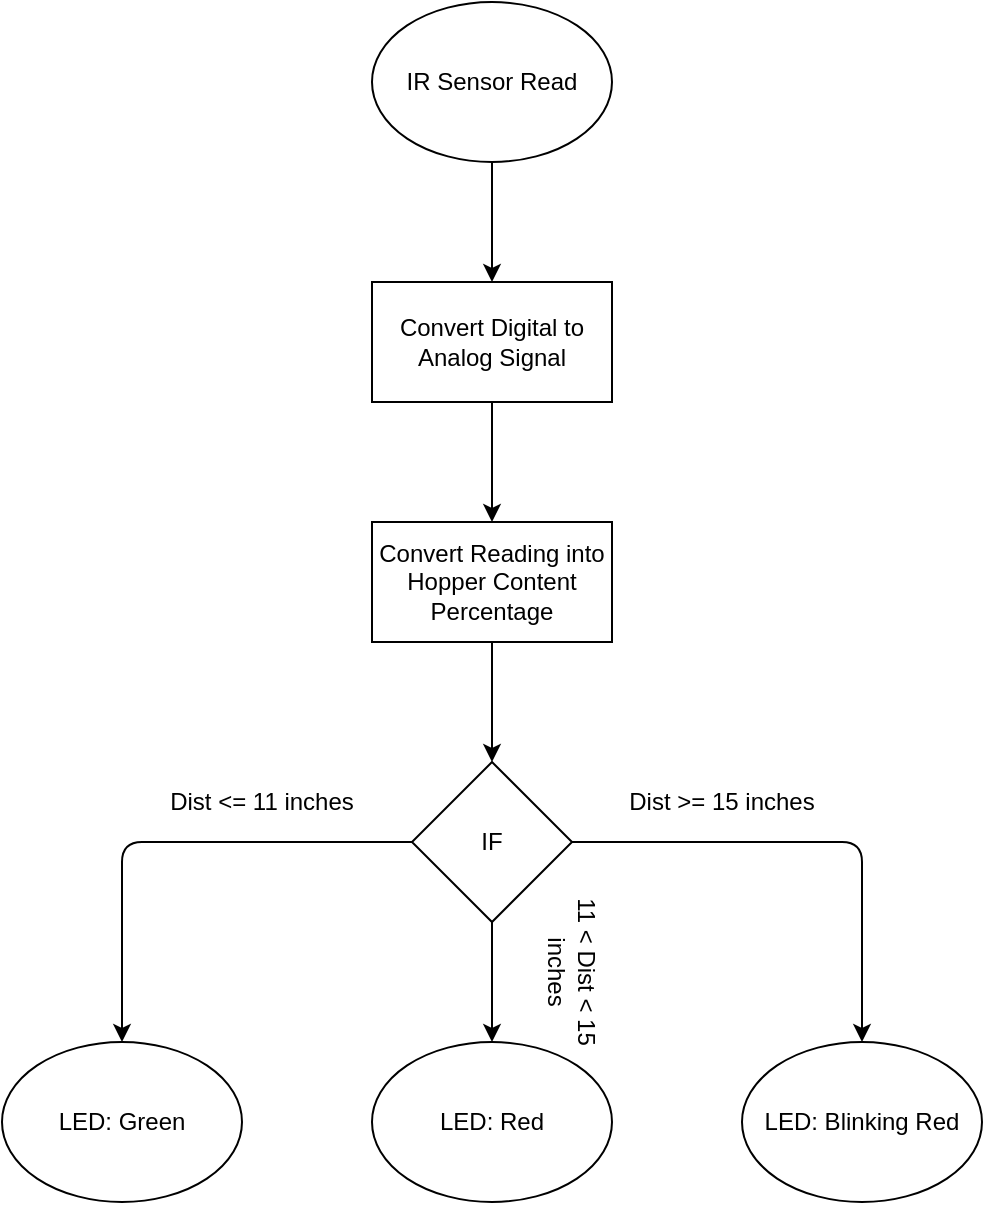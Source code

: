 <mxfile version="10.6.7" type="github"><diagram id="6npLfJU0M1ue1zoHY_5q" name="Page-1"><mxGraphModel dx="1188" dy="627" grid="1" gridSize="10" guides="1" tooltips="1" connect="1" arrows="1" fold="1" page="1" pageScale="1" pageWidth="850" pageHeight="1100" math="0" shadow="0"><root><mxCell id="0"/><mxCell id="1" parent="0"/><mxCell id="Yk3cMMHyg1qAvonQe8Ox-4" value="" style="edgeStyle=orthogonalEdgeStyle;rounded=0;orthogonalLoop=1;jettySize=auto;html=1;" edge="1" parent="1" source="Yk3cMMHyg1qAvonQe8Ox-1" target="Yk3cMMHyg1qAvonQe8Ox-2"><mxGeometry relative="1" as="geometry"/></mxCell><mxCell id="Yk3cMMHyg1qAvonQe8Ox-1" value="IR Sensor Read" style="ellipse;whiteSpace=wrap;html=1;" vertex="1" parent="1"><mxGeometry x="365" y="20" width="120" height="80" as="geometry"/></mxCell><mxCell id="Yk3cMMHyg1qAvonQe8Ox-5" value="" style="edgeStyle=orthogonalEdgeStyle;rounded=0;orthogonalLoop=1;jettySize=auto;html=1;" edge="1" parent="1" source="Yk3cMMHyg1qAvonQe8Ox-2" target="Yk3cMMHyg1qAvonQe8Ox-3"><mxGeometry relative="1" as="geometry"/></mxCell><mxCell id="Yk3cMMHyg1qAvonQe8Ox-2" value="Convert Digital to Analog Signal" style="rounded=0;whiteSpace=wrap;html=1;" vertex="1" parent="1"><mxGeometry x="365" y="160" width="120" height="60" as="geometry"/></mxCell><mxCell id="Yk3cMMHyg1qAvonQe8Ox-7" value="" style="edgeStyle=orthogonalEdgeStyle;rounded=0;orthogonalLoop=1;jettySize=auto;html=1;" edge="1" parent="1" source="Yk3cMMHyg1qAvonQe8Ox-3" target="Yk3cMMHyg1qAvonQe8Ox-6"><mxGeometry relative="1" as="geometry"/></mxCell><mxCell id="Yk3cMMHyg1qAvonQe8Ox-3" value="Convert Reading into Hopper Content Percentage" style="rounded=0;whiteSpace=wrap;html=1;" vertex="1" parent="1"><mxGeometry x="365" y="280" width="120" height="60" as="geometry"/></mxCell><mxCell id="Yk3cMMHyg1qAvonQe8Ox-12" value="" style="edgeStyle=orthogonalEdgeStyle;rounded=0;orthogonalLoop=1;jettySize=auto;html=1;" edge="1" parent="1" source="Yk3cMMHyg1qAvonQe8Ox-6" target="Yk3cMMHyg1qAvonQe8Ox-8"><mxGeometry relative="1" as="geometry"/></mxCell><mxCell id="Yk3cMMHyg1qAvonQe8Ox-6" value="IF" style="rhombus;whiteSpace=wrap;html=1;" vertex="1" parent="1"><mxGeometry x="385" y="400" width="80" height="80" as="geometry"/></mxCell><mxCell id="Yk3cMMHyg1qAvonQe8Ox-8" value="LED: Red" style="ellipse;whiteSpace=wrap;html=1;" vertex="1" parent="1"><mxGeometry x="365" y="540" width="120" height="80" as="geometry"/></mxCell><mxCell id="Yk3cMMHyg1qAvonQe8Ox-9" value="LED: Green" style="ellipse;whiteSpace=wrap;html=1;" vertex="1" parent="1"><mxGeometry x="180" y="540" width="120" height="80" as="geometry"/></mxCell><mxCell id="Yk3cMMHyg1qAvonQe8Ox-10" value="LED: Blinking Red" style="ellipse;whiteSpace=wrap;html=1;" vertex="1" parent="1"><mxGeometry x="550" y="540" width="120" height="80" as="geometry"/></mxCell><mxCell id="Yk3cMMHyg1qAvonQe8Ox-11" value="" style="endArrow=classic;html=1;exitX=0;exitY=0.5;exitDx=0;exitDy=0;entryX=0.5;entryY=0;entryDx=0;entryDy=0;" edge="1" parent="1" source="Yk3cMMHyg1qAvonQe8Ox-6" target="Yk3cMMHyg1qAvonQe8Ox-9"><mxGeometry width="50" height="50" relative="1" as="geometry"><mxPoint x="180" y="690" as="sourcePoint"/><mxPoint x="230" y="640" as="targetPoint"/><Array as="points"><mxPoint x="240" y="440"/></Array></mxGeometry></mxCell><mxCell id="Yk3cMMHyg1qAvonQe8Ox-13" value="" style="endArrow=classic;html=1;exitX=1;exitY=0.5;exitDx=0;exitDy=0;entryX=0.5;entryY=0;entryDx=0;entryDy=0;" edge="1" parent="1" source="Yk3cMMHyg1qAvonQe8Ox-6" target="Yk3cMMHyg1qAvonQe8Ox-10"><mxGeometry width="50" height="50" relative="1" as="geometry"><mxPoint x="180" y="690" as="sourcePoint"/><mxPoint x="230" y="640" as="targetPoint"/><Array as="points"><mxPoint x="610" y="440"/></Array></mxGeometry></mxCell><mxCell id="Yk3cMMHyg1qAvonQe8Ox-14" value="Dist &amp;lt;= 11 inches" style="text;html=1;strokeColor=none;fillColor=none;align=center;verticalAlign=middle;whiteSpace=wrap;rounded=0;" vertex="1" parent="1"><mxGeometry x="255" y="410" width="110" height="20" as="geometry"/></mxCell><mxCell id="Yk3cMMHyg1qAvonQe8Ox-15" value="Dist &amp;gt;= 15 inches" style="text;html=1;strokeColor=none;fillColor=none;align=center;verticalAlign=middle;whiteSpace=wrap;rounded=0;" vertex="1" parent="1"><mxGeometry x="485" y="410" width="110" height="20" as="geometry"/></mxCell><mxCell id="Yk3cMMHyg1qAvonQe8Ox-16" value="11 &amp;lt; Dist &amp;lt; 15 inches" style="text;html=1;strokeColor=none;fillColor=none;align=center;verticalAlign=middle;whiteSpace=wrap;rounded=0;direction=west;rotation=90;" vertex="1" parent="1"><mxGeometry x="410" y="480" width="110" height="50" as="geometry"/></mxCell></root></mxGraphModel></diagram></mxfile>